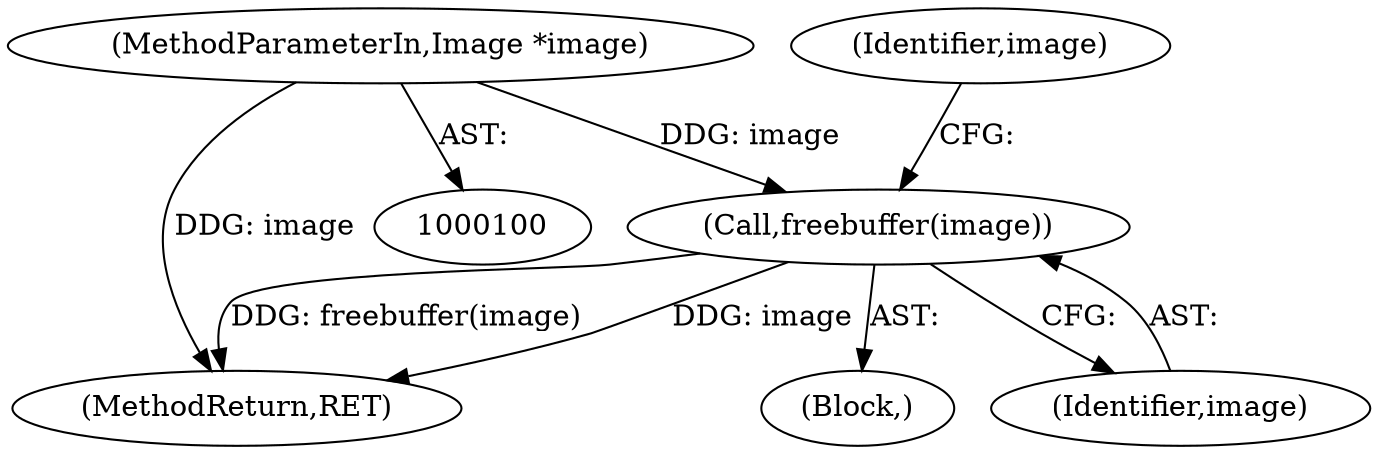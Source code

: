 digraph "0_Android_9d4853418ab2f754c2b63e091c29c5529b8b86ca_28@API" {
"1000103" [label="(Call,freebuffer(image))"];
"1000101" [label="(MethodParameterIn,Image *image)"];
"1000101" [label="(MethodParameterIn,Image *image)"];
"1000177" [label="(MethodReturn,RET)"];
"1000102" [label="(Block,)"];
"1000104" [label="(Identifier,image)"];
"1000108" [label="(Identifier,image)"];
"1000103" [label="(Call,freebuffer(image))"];
"1000103" -> "1000102"  [label="AST: "];
"1000103" -> "1000104"  [label="CFG: "];
"1000104" -> "1000103"  [label="AST: "];
"1000108" -> "1000103"  [label="CFG: "];
"1000103" -> "1000177"  [label="DDG: image"];
"1000103" -> "1000177"  [label="DDG: freebuffer(image)"];
"1000101" -> "1000103"  [label="DDG: image"];
"1000101" -> "1000100"  [label="AST: "];
"1000101" -> "1000177"  [label="DDG: image"];
}
